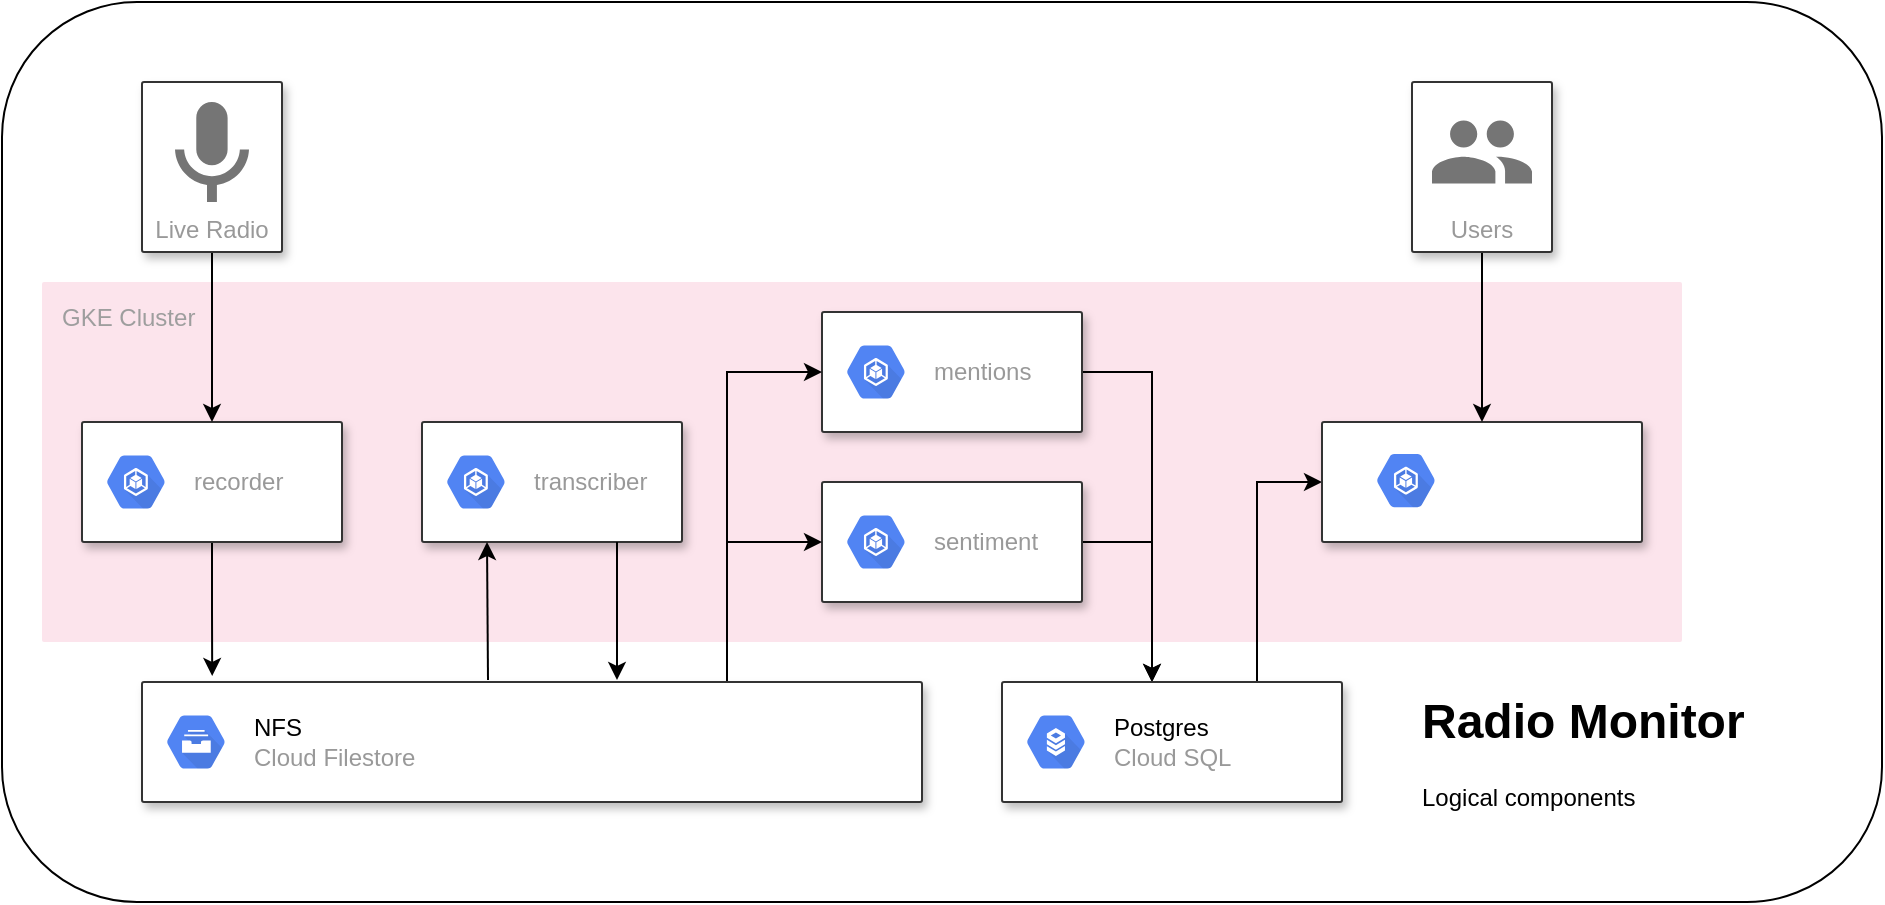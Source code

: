 <mxfile version="16.5.1" type="device"><diagram id="yw4XeCNaylHVvIrSE2Lh" name="Logical"><mxGraphModel dx="1307" dy="787" grid="1" gridSize="10" guides="1" tooltips="1" connect="1" arrows="1" fold="1" page="1" pageScale="1" pageWidth="827" pageHeight="1169" math="0" shadow="0"><root><mxCell id="FVKCD-046aL3tlzC3rFb-0"/><mxCell id="FVKCD-046aL3tlzC3rFb-1" parent="FVKCD-046aL3tlzC3rFb-0"/><mxCell id="oaDmMG9eY7IRhLat3MZ9-0" value="" style="rounded=1;whiteSpace=wrap;html=1;" parent="FVKCD-046aL3tlzC3rFb-1" vertex="1"><mxGeometry x="80" y="640" width="940" height="450" as="geometry"/></mxCell><mxCell id="oaDmMG9eY7IRhLat3MZ9-53" value="GKE Cluster" style="sketch=0;points=[[0,0,0],[0.25,0,0],[0.5,0,0],[0.75,0,0],[1,0,0],[1,0.25,0],[1,0.5,0],[1,0.75,0],[1,1,0],[0.75,1,0],[0.5,1,0],[0.25,1,0],[0,1,0],[0,0.75,0],[0,0.5,0],[0,0.25,0]];rounded=1;absoluteArcSize=1;arcSize=2;html=1;strokeColor=none;gradientColor=none;shadow=0;dashed=0;fontSize=12;fontColor=#9E9E9E;align=left;verticalAlign=top;spacing=10;spacingTop=-4;fillColor=#FCE4EC;" parent="FVKCD-046aL3tlzC3rFb-1" vertex="1"><mxGeometry x="100" y="780" width="820" height="180" as="geometry"/></mxCell><mxCell id="oaDmMG9eY7IRhLat3MZ9-1" value="" style="edgeStyle=orthogonalEdgeStyle;rounded=0;orthogonalLoop=1;jettySize=auto;html=1;entryX=0.09;entryY=-0.05;entryDx=0;entryDy=0;entryPerimeter=0;" parent="FVKCD-046aL3tlzC3rFb-1" source="oaDmMG9eY7IRhLat3MZ9-2" target="oaDmMG9eY7IRhLat3MZ9-19" edge="1"><mxGeometry relative="1" as="geometry"/></mxCell><mxCell id="oaDmMG9eY7IRhLat3MZ9-2" value="" style="strokeColor=#333333;shadow=1;strokeWidth=1;rounded=1;absoluteArcSize=1;arcSize=2;" parent="FVKCD-046aL3tlzC3rFb-1" vertex="1"><mxGeometry x="120" y="850" width="130" height="60" as="geometry"/></mxCell><mxCell id="oaDmMG9eY7IRhLat3MZ9-3" value="recorder" style="sketch=0;dashed=0;connectable=0;html=1;fillColor=#5184F3;strokeColor=none;shape=mxgraph.gcp2.hexIcon;prIcon=container_engine;part=1;labelPosition=right;verticalLabelPosition=middle;align=left;verticalAlign=middle;spacingLeft=5;fontColor=#999999;fontSize=12;" parent="oaDmMG9eY7IRhLat3MZ9-2" vertex="1"><mxGeometry y="0.5" width="44" height="39" relative="1" as="geometry"><mxPoint x="5" y="-19.5" as="offset"/></mxGeometry></mxCell><mxCell id="oaDmMG9eY7IRhLat3MZ9-4" value="" style="strokeColor=#333333;shadow=1;strokeWidth=1;rounded=1;absoluteArcSize=1;arcSize=2;" parent="FVKCD-046aL3tlzC3rFb-1" vertex="1"><mxGeometry x="290" y="850" width="130" height="60" as="geometry"/></mxCell><mxCell id="oaDmMG9eY7IRhLat3MZ9-5" value="transcriber" style="sketch=0;dashed=0;connectable=0;html=1;fillColor=#5184F3;strokeColor=none;shape=mxgraph.gcp2.hexIcon;prIcon=container_engine;part=1;labelPosition=right;verticalLabelPosition=middle;align=left;verticalAlign=middle;spacingLeft=5;fontColor=#999999;fontSize=12;" parent="oaDmMG9eY7IRhLat3MZ9-4" vertex="1"><mxGeometry y="0.5" width="44" height="39" relative="1" as="geometry"><mxPoint x="5" y="-19.5" as="offset"/></mxGeometry></mxCell><mxCell id="oaDmMG9eY7IRhLat3MZ9-6" value="" style="edgeStyle=orthogonalEdgeStyle;rounded=0;orthogonalLoop=1;jettySize=auto;html=1;" parent="FVKCD-046aL3tlzC3rFb-1" source="oaDmMG9eY7IRhLat3MZ9-7" target="oaDmMG9eY7IRhLat3MZ9-15" edge="1"><mxGeometry relative="1" as="geometry"><Array as="points"><mxPoint x="655" y="910"/></Array></mxGeometry></mxCell><mxCell id="oaDmMG9eY7IRhLat3MZ9-7" value="" style="strokeColor=#333333;shadow=1;strokeWidth=1;rounded=1;absoluteArcSize=1;arcSize=2;" parent="FVKCD-046aL3tlzC3rFb-1" vertex="1"><mxGeometry x="490" y="880" width="130" height="60" as="geometry"/></mxCell><mxCell id="oaDmMG9eY7IRhLat3MZ9-8" value="sentiment" style="sketch=0;dashed=0;connectable=0;html=1;fillColor=#5184F3;strokeColor=none;shape=mxgraph.gcp2.hexIcon;prIcon=container_engine;part=1;labelPosition=right;verticalLabelPosition=middle;align=left;verticalAlign=middle;spacingLeft=5;fontColor=#999999;fontSize=12;" parent="oaDmMG9eY7IRhLat3MZ9-7" vertex="1"><mxGeometry y="0.5" width="44" height="39" relative="1" as="geometry"><mxPoint x="5" y="-19.5" as="offset"/></mxGeometry></mxCell><mxCell id="oaDmMG9eY7IRhLat3MZ9-9" value="" style="edgeStyle=orthogonalEdgeStyle;rounded=0;orthogonalLoop=1;jettySize=auto;html=1;" parent="FVKCD-046aL3tlzC3rFb-1" source="oaDmMG9eY7IRhLat3MZ9-11" target="oaDmMG9eY7IRhLat3MZ9-15" edge="1"><mxGeometry relative="1" as="geometry"><Array as="points"><mxPoint x="655" y="825"/></Array></mxGeometry></mxCell><mxCell id="oaDmMG9eY7IRhLat3MZ9-11" value="" style="strokeColor=#333333;shadow=1;strokeWidth=1;rounded=1;absoluteArcSize=1;arcSize=2;" parent="FVKCD-046aL3tlzC3rFb-1" vertex="1"><mxGeometry x="490" y="795" width="130" height="60" as="geometry"/></mxCell><mxCell id="oaDmMG9eY7IRhLat3MZ9-12" value="mentions" style="sketch=0;dashed=0;connectable=0;html=1;fillColor=#5184F3;strokeColor=none;shape=mxgraph.gcp2.hexIcon;prIcon=container_engine;part=1;labelPosition=right;verticalLabelPosition=middle;align=left;verticalAlign=middle;spacingLeft=5;fontColor=#999999;fontSize=12;" parent="oaDmMG9eY7IRhLat3MZ9-11" vertex="1"><mxGeometry y="0.5" width="44" height="39" relative="1" as="geometry"><mxPoint x="5" y="-19.5" as="offset"/></mxGeometry></mxCell><mxCell id="oaDmMG9eY7IRhLat3MZ9-36" style="edgeStyle=orthogonalEdgeStyle;rounded=0;orthogonalLoop=1;jettySize=auto;html=1;exitX=0.75;exitY=0;exitDx=0;exitDy=0;entryX=0;entryY=0.5;entryDx=0;entryDy=0;" parent="FVKCD-046aL3tlzC3rFb-1" source="oaDmMG9eY7IRhLat3MZ9-15" target="oaDmMG9eY7IRhLat3MZ9-17" edge="1"><mxGeometry relative="1" as="geometry"/></mxCell><mxCell id="oaDmMG9eY7IRhLat3MZ9-15" value="" style="strokeColor=#333333;shadow=1;strokeWidth=1;rounded=1;absoluteArcSize=1;arcSize=2;" parent="FVKCD-046aL3tlzC3rFb-1" vertex="1"><mxGeometry x="580" y="980" width="170" height="60" as="geometry"/></mxCell><mxCell id="oaDmMG9eY7IRhLat3MZ9-16" value="&lt;font color=&quot;#000000&quot;&gt;Postgres&lt;br&gt;&lt;/font&gt;Cloud SQL" style="sketch=0;dashed=0;connectable=0;html=1;fillColor=#5184F3;strokeColor=none;shape=mxgraph.gcp2.hexIcon;prIcon=cloud_sql;part=1;labelPosition=right;verticalLabelPosition=middle;align=left;verticalAlign=middle;spacingLeft=5;fontColor=#999999;fontSize=12;" parent="oaDmMG9eY7IRhLat3MZ9-15" vertex="1"><mxGeometry y="0.5" width="44" height="39" relative="1" as="geometry"><mxPoint x="5" y="-19.5" as="offset"/></mxGeometry></mxCell><mxCell id="oaDmMG9eY7IRhLat3MZ9-17" value="" style="strokeColor=#333333;shadow=1;strokeWidth=1;rounded=1;absoluteArcSize=1;arcSize=2;" parent="FVKCD-046aL3tlzC3rFb-1" vertex="1"><mxGeometry x="740" y="850" width="160" height="60" as="geometry"/></mxCell><mxCell id="oaDmMG9eY7IRhLat3MZ9-18" value="" style="edgeStyle=orthogonalEdgeStyle;rounded=0;orthogonalLoop=1;jettySize=auto;html=1;entryX=0.25;entryY=1;entryDx=0;entryDy=0;" parent="FVKCD-046aL3tlzC3rFb-1" target="oaDmMG9eY7IRhLat3MZ9-4" edge="1"><mxGeometry relative="1" as="geometry"><mxPoint x="323" y="979" as="sourcePoint"/><Array as="points"><mxPoint x="323" y="979"/><mxPoint x="323" y="945"/></Array></mxGeometry></mxCell><mxCell id="oaDmMG9eY7IRhLat3MZ9-34" style="edgeStyle=orthogonalEdgeStyle;rounded=0;orthogonalLoop=1;jettySize=auto;html=1;exitX=0.75;exitY=0;exitDx=0;exitDy=0;entryX=0;entryY=0.5;entryDx=0;entryDy=0;" parent="FVKCD-046aL3tlzC3rFb-1" source="oaDmMG9eY7IRhLat3MZ9-19" target="oaDmMG9eY7IRhLat3MZ9-7" edge="1"><mxGeometry relative="1" as="geometry"/></mxCell><mxCell id="oaDmMG9eY7IRhLat3MZ9-35" style="edgeStyle=orthogonalEdgeStyle;rounded=0;orthogonalLoop=1;jettySize=auto;html=1;exitX=0.75;exitY=0;exitDx=0;exitDy=0;entryX=0;entryY=0.5;entryDx=0;entryDy=0;" parent="FVKCD-046aL3tlzC3rFb-1" source="oaDmMG9eY7IRhLat3MZ9-19" target="oaDmMG9eY7IRhLat3MZ9-11" edge="1"><mxGeometry relative="1" as="geometry"/></mxCell><mxCell id="oaDmMG9eY7IRhLat3MZ9-19" value="" style="strokeColor=#333333;shadow=1;strokeWidth=1;rounded=1;absoluteArcSize=1;arcSize=2;" parent="FVKCD-046aL3tlzC3rFb-1" vertex="1"><mxGeometry x="150" y="980" width="390" height="60" as="geometry"/></mxCell><mxCell id="oaDmMG9eY7IRhLat3MZ9-20" value="&lt;font color=&quot;#000000&quot;&gt;NFS&lt;/font&gt;&lt;br&gt;Cloud Filestore" style="sketch=0;dashed=0;connectable=0;html=1;fillColor=#5184F3;strokeColor=none;shape=mxgraph.gcp2.hexIcon;prIcon=cloud_filestore;part=1;labelPosition=right;verticalLabelPosition=middle;align=left;verticalAlign=middle;spacingLeft=5;fontColor=#999999;fontSize=12;" parent="oaDmMG9eY7IRhLat3MZ9-19" vertex="1"><mxGeometry y="0.5" width="44" height="39" relative="1" as="geometry"><mxPoint x="5" y="-19.5" as="offset"/></mxGeometry></mxCell><mxCell id="oaDmMG9eY7IRhLat3MZ9-21" value="&lt;h1&gt;Radio Monitor&lt;/h1&gt;&lt;p&gt;Logical components&lt;/p&gt;" style="text;html=1;strokeColor=none;fillColor=none;spacing=5;spacingTop=-20;whiteSpace=wrap;overflow=hidden;rounded=0;" parent="FVKCD-046aL3tlzC3rFb-1" vertex="1"><mxGeometry x="785" y="980" width="190" height="100" as="geometry"/></mxCell><mxCell id="oaDmMG9eY7IRhLat3MZ9-22" value="" style="shape=image;verticalLabelPosition=bottom;labelBackgroundColor=default;verticalAlign=top;aspect=fixed;imageAspect=0;image=https://upload.wikimedia.org/wikipedia/en/thumb/a/a1/Grafana_logo.svg/1200px-Grafana_logo.svg.png;" parent="FVKCD-046aL3tlzC3rFb-1" vertex="1"><mxGeometry x="830" y="859.81" width="39.62" height="40.39" as="geometry"/></mxCell><mxCell id="oaDmMG9eY7IRhLat3MZ9-23" value="" style="edgeStyle=orthogonalEdgeStyle;rounded=0;orthogonalLoop=1;jettySize=auto;html=1;" parent="FVKCD-046aL3tlzC3rFb-1" source="oaDmMG9eY7IRhLat3MZ9-24" target="oaDmMG9eY7IRhLat3MZ9-17" edge="1"><mxGeometry relative="1" as="geometry"><mxPoint x="810" y="800" as="targetPoint"/></mxGeometry></mxCell><mxCell id="oaDmMG9eY7IRhLat3MZ9-24" value="Users" style="strokeColor=#333333;shadow=1;strokeWidth=1;rounded=1;absoluteArcSize=1;arcSize=2;labelPosition=center;verticalLabelPosition=middle;align=center;verticalAlign=bottom;spacingLeft=0;fontColor=#999999;fontSize=12;whiteSpace=wrap;spacingBottom=2;" parent="FVKCD-046aL3tlzC3rFb-1" vertex="1"><mxGeometry x="785" y="680" width="70" height="85" as="geometry"/></mxCell><mxCell id="oaDmMG9eY7IRhLat3MZ9-25" value="" style="sketch=0;dashed=0;connectable=0;html=1;fillColor=#757575;strokeColor=none;shape=mxgraph.gcp2.users;part=1;" parent="oaDmMG9eY7IRhLat3MZ9-24" vertex="1"><mxGeometry x="0.5" width="50" height="31.5" relative="1" as="geometry"><mxPoint x="-25" y="19.25" as="offset"/></mxGeometry></mxCell><mxCell id="oaDmMG9eY7IRhLat3MZ9-26" value="" style="edgeStyle=orthogonalEdgeStyle;rounded=0;orthogonalLoop=1;jettySize=auto;html=1;" parent="FVKCD-046aL3tlzC3rFb-1" source="oaDmMG9eY7IRhLat3MZ9-27" target="oaDmMG9eY7IRhLat3MZ9-2" edge="1"><mxGeometry relative="1" as="geometry"/></mxCell><mxCell id="oaDmMG9eY7IRhLat3MZ9-27" value="Live Radio" style="strokeColor=#333333;shadow=1;strokeWidth=1;rounded=1;absoluteArcSize=1;arcSize=2;labelPosition=center;verticalLabelPosition=middle;align=center;verticalAlign=bottom;spacingLeft=0;fontColor=#999999;fontSize=12;whiteSpace=wrap;spacingBottom=2;" parent="FVKCD-046aL3tlzC3rFb-1" vertex="1"><mxGeometry x="150" y="680" width="70" height="85" as="geometry"/></mxCell><mxCell id="oaDmMG9eY7IRhLat3MZ9-28" value="" style="sketch=0;dashed=0;connectable=0;html=1;fillColor=#757575;strokeColor=none;shape=mxgraph.gcp2.live;part=1;" parent="oaDmMG9eY7IRhLat3MZ9-27" vertex="1"><mxGeometry x="0.5" width="37" height="50" relative="1" as="geometry"><mxPoint x="-18.5" y="10" as="offset"/></mxGeometry></mxCell><mxCell id="oaDmMG9eY7IRhLat3MZ9-30" value="" style="edgeStyle=orthogonalEdgeStyle;rounded=0;orthogonalLoop=1;jettySize=auto;html=1;exitX=0.75;exitY=1;exitDx=0;exitDy=0;" parent="FVKCD-046aL3tlzC3rFb-1" source="oaDmMG9eY7IRhLat3MZ9-4" edge="1"><mxGeometry relative="1" as="geometry"><mxPoint x="250" y="730" as="sourcePoint"/><mxPoint x="388" y="979" as="targetPoint"/><Array as="points"><mxPoint x="388" y="979"/></Array></mxGeometry></mxCell><mxCell id="oaDmMG9eY7IRhLat3MZ9-32" value="" style="sketch=0;dashed=0;connectable=0;html=1;fillColor=#5184F3;strokeColor=none;shape=mxgraph.gcp2.hexIcon;prIcon=container_engine;part=1;labelPosition=right;verticalLabelPosition=middle;align=left;verticalAlign=middle;spacingLeft=5;fontColor=#999999;fontSize=12;" parent="FVKCD-046aL3tlzC3rFb-1" vertex="1"><mxGeometry x="760" y="859.81" width="44" height="39" as="geometry"/></mxCell></root></mxGraphModel></diagram></mxfile>